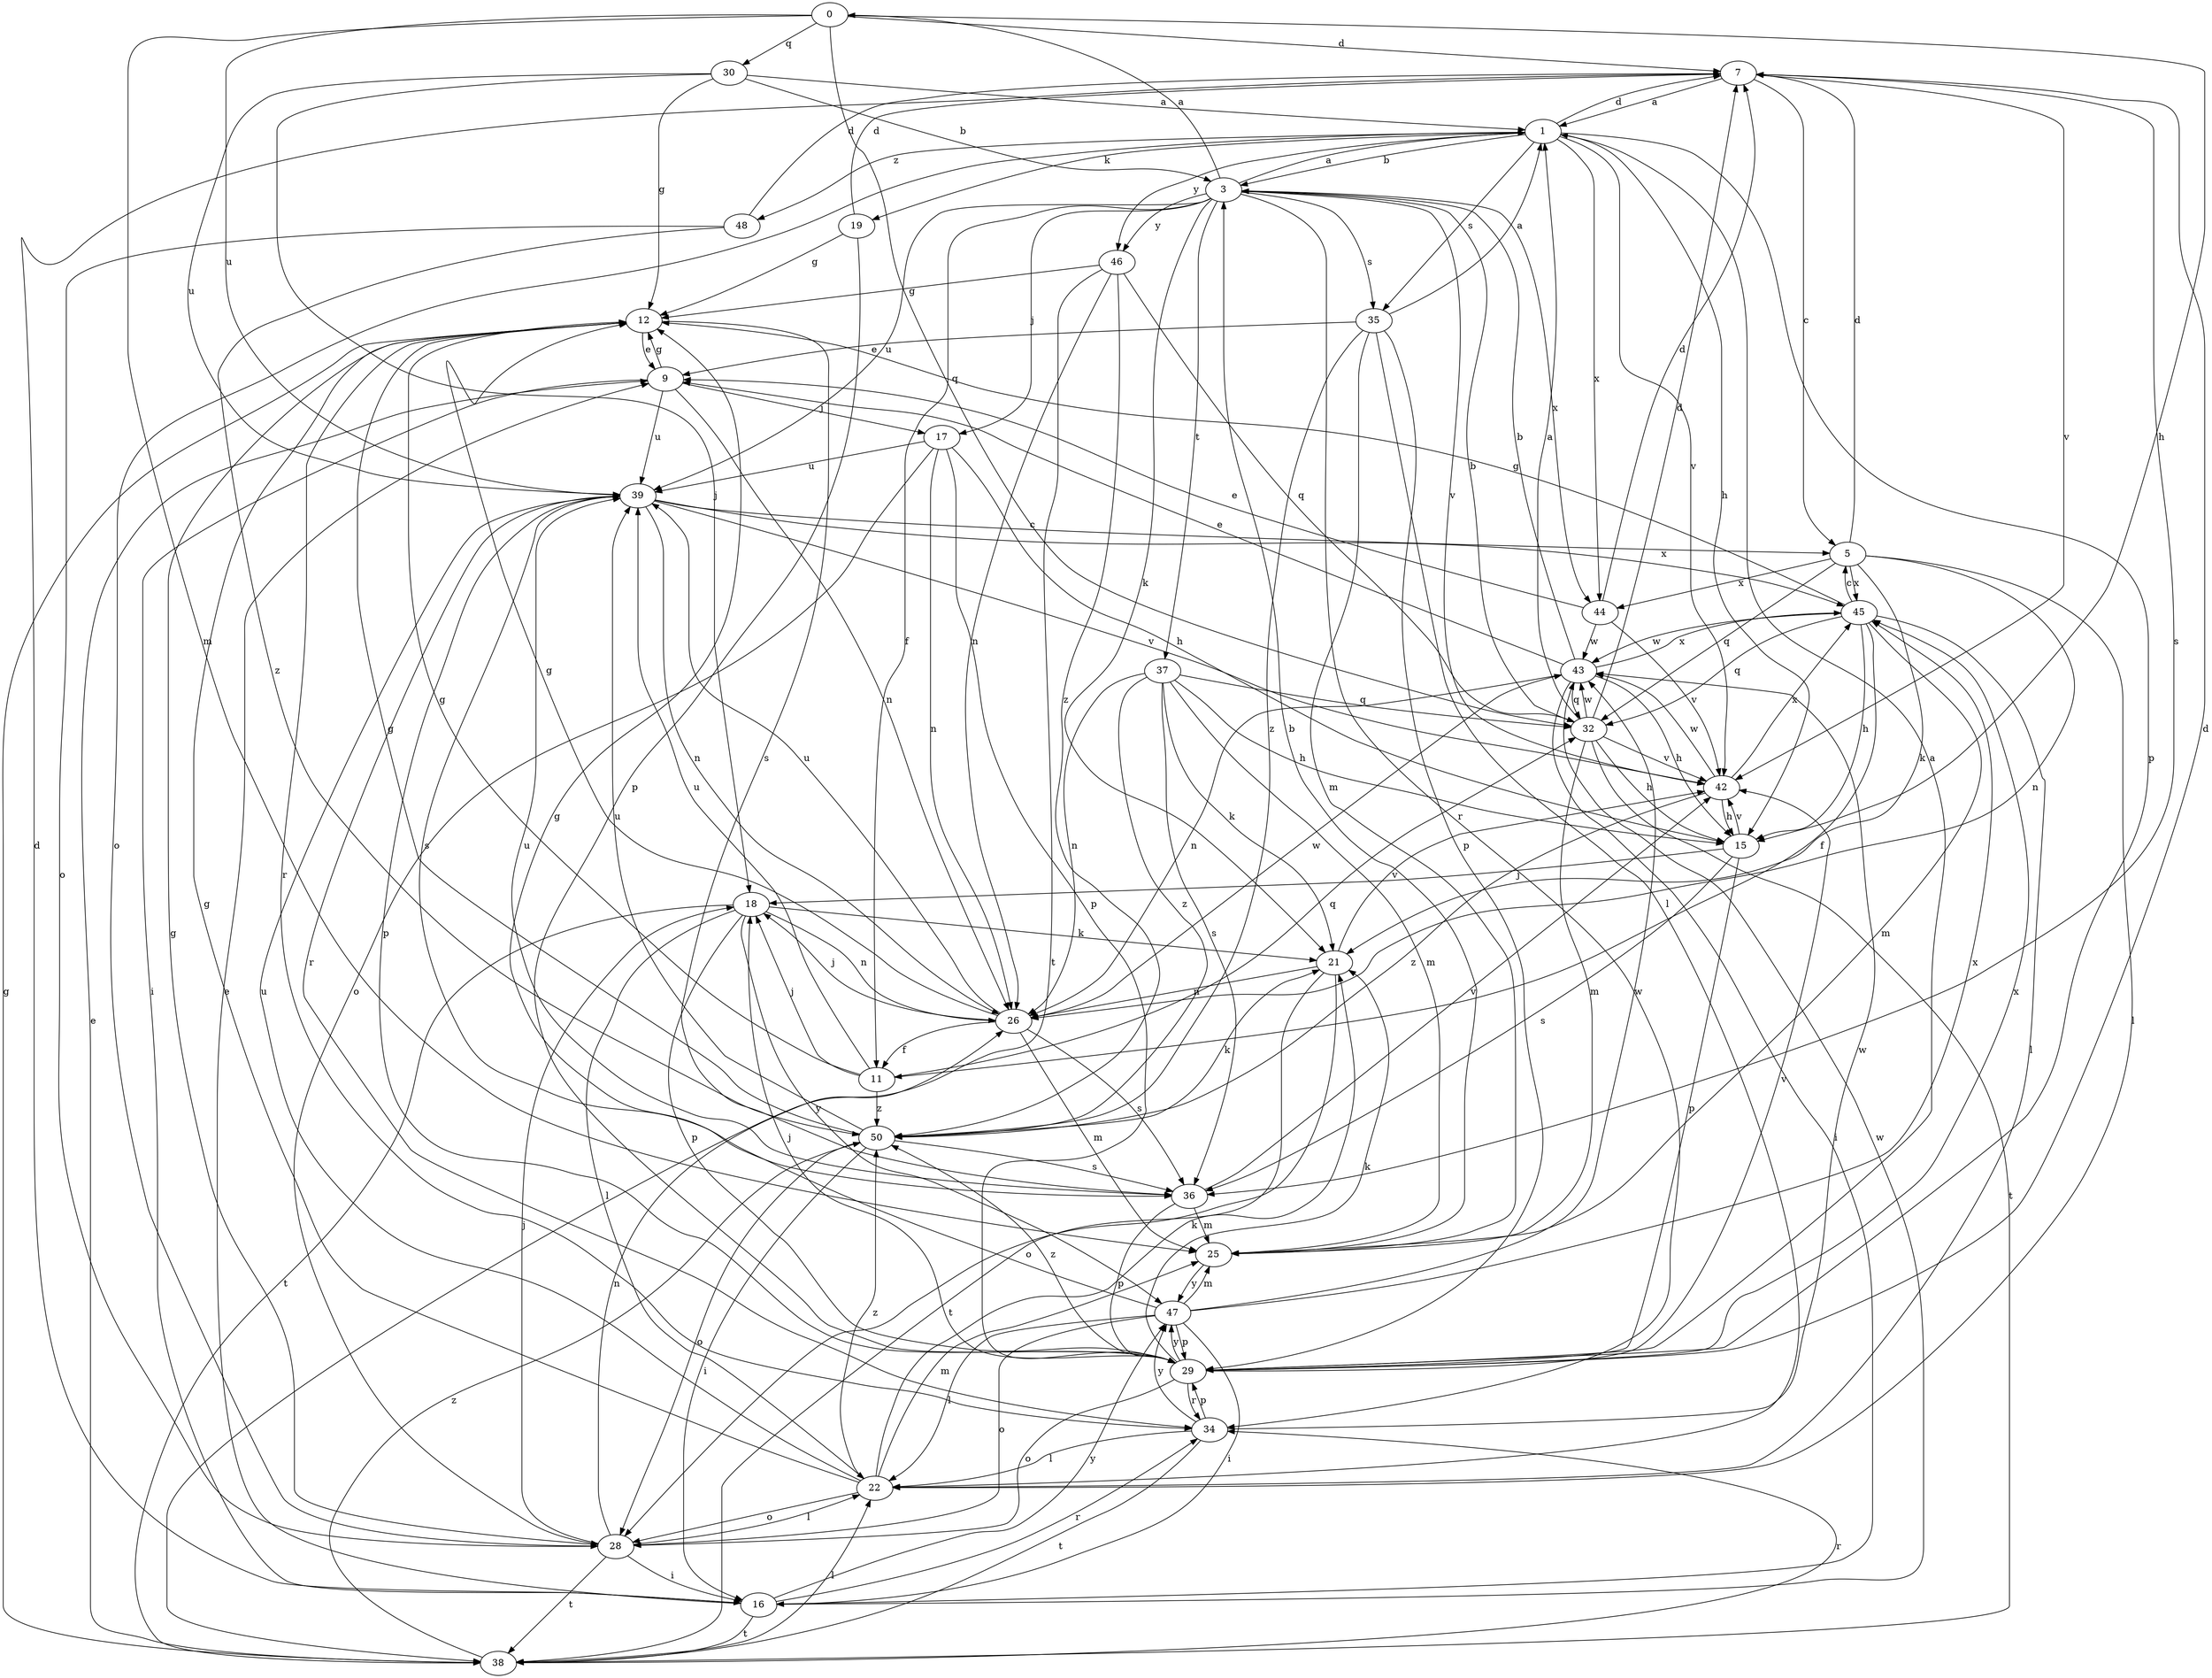 strict digraph  {
0;
1;
3;
5;
7;
9;
11;
12;
15;
16;
17;
18;
19;
21;
22;
25;
26;
28;
29;
30;
32;
34;
35;
36;
37;
38;
39;
42;
43;
44;
45;
46;
47;
48;
50;
0 -> 7  [label=d];
0 -> 15  [label=h];
0 -> 25  [label=m];
0 -> 30  [label=q];
0 -> 32  [label=q];
0 -> 39  [label=u];
1 -> 3  [label=b];
1 -> 7  [label=d];
1 -> 15  [label=h];
1 -> 19  [label=k];
1 -> 28  [label=o];
1 -> 29  [label=p];
1 -> 35  [label=s];
1 -> 42  [label=v];
1 -> 44  [label=x];
1 -> 46  [label=y];
1 -> 48  [label=z];
3 -> 0  [label=a];
3 -> 1  [label=a];
3 -> 11  [label=f];
3 -> 17  [label=j];
3 -> 21  [label=k];
3 -> 34  [label=r];
3 -> 35  [label=s];
3 -> 37  [label=t];
3 -> 39  [label=u];
3 -> 42  [label=v];
3 -> 44  [label=x];
3 -> 46  [label=y];
5 -> 7  [label=d];
5 -> 21  [label=k];
5 -> 22  [label=l];
5 -> 26  [label=n];
5 -> 32  [label=q];
5 -> 44  [label=x];
5 -> 45  [label=x];
7 -> 1  [label=a];
7 -> 5  [label=c];
7 -> 36  [label=s];
7 -> 42  [label=v];
9 -> 12  [label=g];
9 -> 16  [label=i];
9 -> 17  [label=j];
9 -> 26  [label=n];
9 -> 39  [label=u];
11 -> 12  [label=g];
11 -> 18  [label=j];
11 -> 32  [label=q];
11 -> 39  [label=u];
11 -> 50  [label=z];
12 -> 9  [label=e];
12 -> 34  [label=r];
12 -> 36  [label=s];
15 -> 18  [label=j];
15 -> 29  [label=p];
15 -> 36  [label=s];
15 -> 42  [label=v];
16 -> 7  [label=d];
16 -> 9  [label=e];
16 -> 34  [label=r];
16 -> 38  [label=t];
16 -> 43  [label=w];
16 -> 47  [label=y];
17 -> 15  [label=h];
17 -> 26  [label=n];
17 -> 28  [label=o];
17 -> 29  [label=p];
17 -> 39  [label=u];
18 -> 21  [label=k];
18 -> 22  [label=l];
18 -> 26  [label=n];
18 -> 29  [label=p];
18 -> 38  [label=t];
18 -> 47  [label=y];
19 -> 7  [label=d];
19 -> 12  [label=g];
19 -> 29  [label=p];
21 -> 26  [label=n];
21 -> 28  [label=o];
21 -> 38  [label=t];
21 -> 42  [label=v];
22 -> 12  [label=g];
22 -> 21  [label=k];
22 -> 25  [label=m];
22 -> 28  [label=o];
22 -> 39  [label=u];
22 -> 50  [label=z];
25 -> 3  [label=b];
25 -> 47  [label=y];
26 -> 11  [label=f];
26 -> 12  [label=g];
26 -> 18  [label=j];
26 -> 25  [label=m];
26 -> 36  [label=s];
26 -> 39  [label=u];
26 -> 43  [label=w];
28 -> 12  [label=g];
28 -> 16  [label=i];
28 -> 18  [label=j];
28 -> 22  [label=l];
28 -> 26  [label=n];
28 -> 38  [label=t];
29 -> 1  [label=a];
29 -> 7  [label=d];
29 -> 18  [label=j];
29 -> 21  [label=k];
29 -> 28  [label=o];
29 -> 34  [label=r];
29 -> 42  [label=v];
29 -> 45  [label=x];
29 -> 47  [label=y];
29 -> 50  [label=z];
30 -> 1  [label=a];
30 -> 3  [label=b];
30 -> 12  [label=g];
30 -> 18  [label=j];
30 -> 39  [label=u];
32 -> 1  [label=a];
32 -> 3  [label=b];
32 -> 7  [label=d];
32 -> 15  [label=h];
32 -> 25  [label=m];
32 -> 38  [label=t];
32 -> 42  [label=v];
32 -> 43  [label=w];
34 -> 22  [label=l];
34 -> 29  [label=p];
34 -> 38  [label=t];
34 -> 43  [label=w];
34 -> 47  [label=y];
35 -> 1  [label=a];
35 -> 9  [label=e];
35 -> 22  [label=l];
35 -> 25  [label=m];
35 -> 29  [label=p];
35 -> 50  [label=z];
36 -> 25  [label=m];
36 -> 29  [label=p];
36 -> 39  [label=u];
36 -> 42  [label=v];
37 -> 15  [label=h];
37 -> 21  [label=k];
37 -> 25  [label=m];
37 -> 26  [label=n];
37 -> 32  [label=q];
37 -> 36  [label=s];
37 -> 50  [label=z];
38 -> 9  [label=e];
38 -> 12  [label=g];
38 -> 22  [label=l];
38 -> 34  [label=r];
38 -> 50  [label=z];
39 -> 5  [label=c];
39 -> 26  [label=n];
39 -> 29  [label=p];
39 -> 34  [label=r];
39 -> 36  [label=s];
39 -> 42  [label=v];
39 -> 45  [label=x];
42 -> 15  [label=h];
42 -> 43  [label=w];
42 -> 45  [label=x];
42 -> 50  [label=z];
43 -> 3  [label=b];
43 -> 9  [label=e];
43 -> 15  [label=h];
43 -> 16  [label=i];
43 -> 26  [label=n];
43 -> 32  [label=q];
43 -> 45  [label=x];
44 -> 7  [label=d];
44 -> 9  [label=e];
44 -> 42  [label=v];
44 -> 43  [label=w];
45 -> 5  [label=c];
45 -> 11  [label=f];
45 -> 12  [label=g];
45 -> 15  [label=h];
45 -> 22  [label=l];
45 -> 25  [label=m];
45 -> 32  [label=q];
45 -> 43  [label=w];
46 -> 12  [label=g];
46 -> 26  [label=n];
46 -> 32  [label=q];
46 -> 38  [label=t];
46 -> 50  [label=z];
47 -> 12  [label=g];
47 -> 16  [label=i];
47 -> 22  [label=l];
47 -> 25  [label=m];
47 -> 28  [label=o];
47 -> 29  [label=p];
47 -> 43  [label=w];
47 -> 45  [label=x];
48 -> 7  [label=d];
48 -> 28  [label=o];
48 -> 50  [label=z];
50 -> 12  [label=g];
50 -> 16  [label=i];
50 -> 21  [label=k];
50 -> 28  [label=o];
50 -> 36  [label=s];
50 -> 39  [label=u];
}
